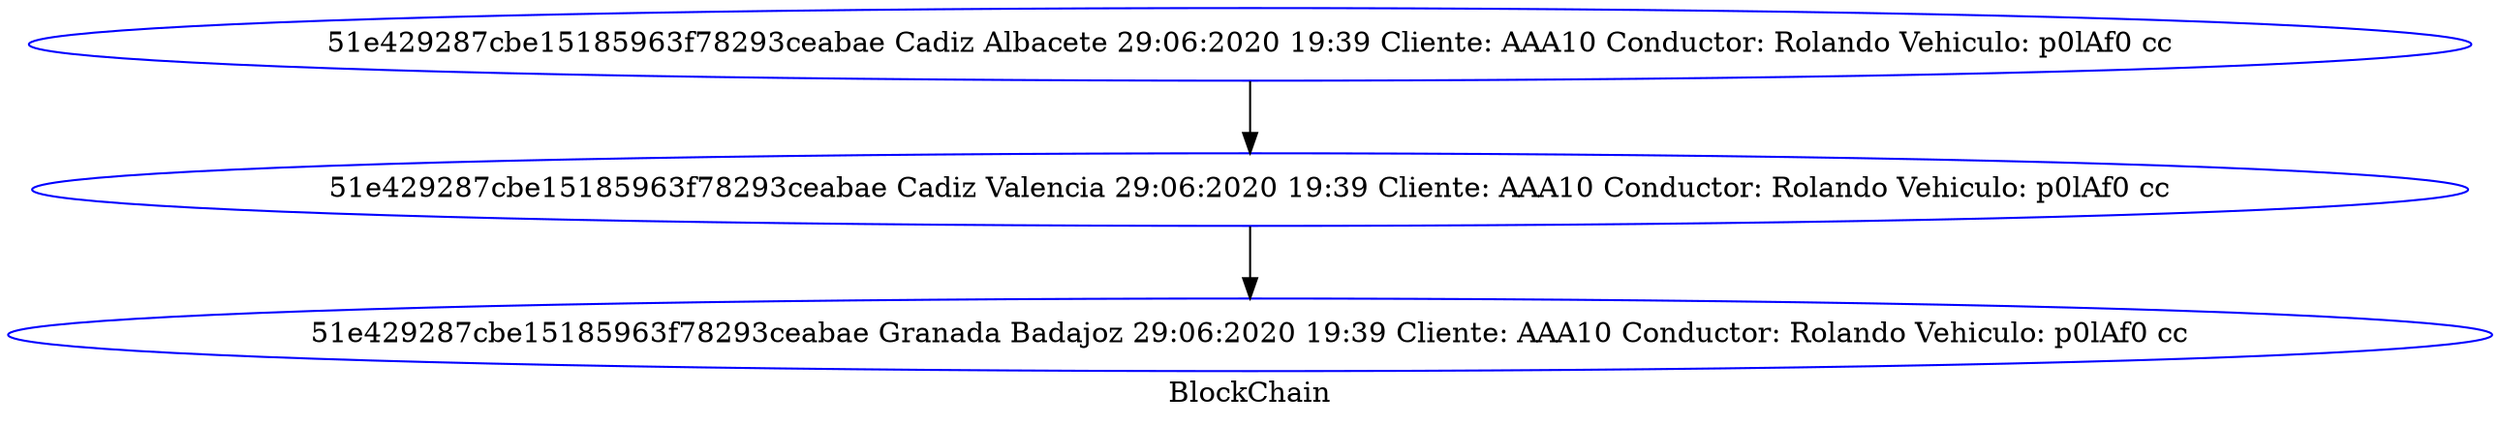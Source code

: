 digraph G { 
node [style=circle, color = blue];"51e429287cbe15185963f78293ceabae Cadiz Albacete 29:06:2020 19:39 Cliente: AAA10 Conductor: Rolando Vehiculo: p0lAf0 cc" ->"51e429287cbe15185963f78293ceabae Cadiz Valencia 29:06:2020 19:39 Cliente: AAA10 Conductor: Rolando Vehiculo: p0lAf0 cc" ->"51e429287cbe15185963f78293ceabae Granada Badajoz 29:06:2020 19:39 Cliente: AAA10 Conductor: Rolando Vehiculo: p0lAf0 cc"; label = "BlockChain";} 